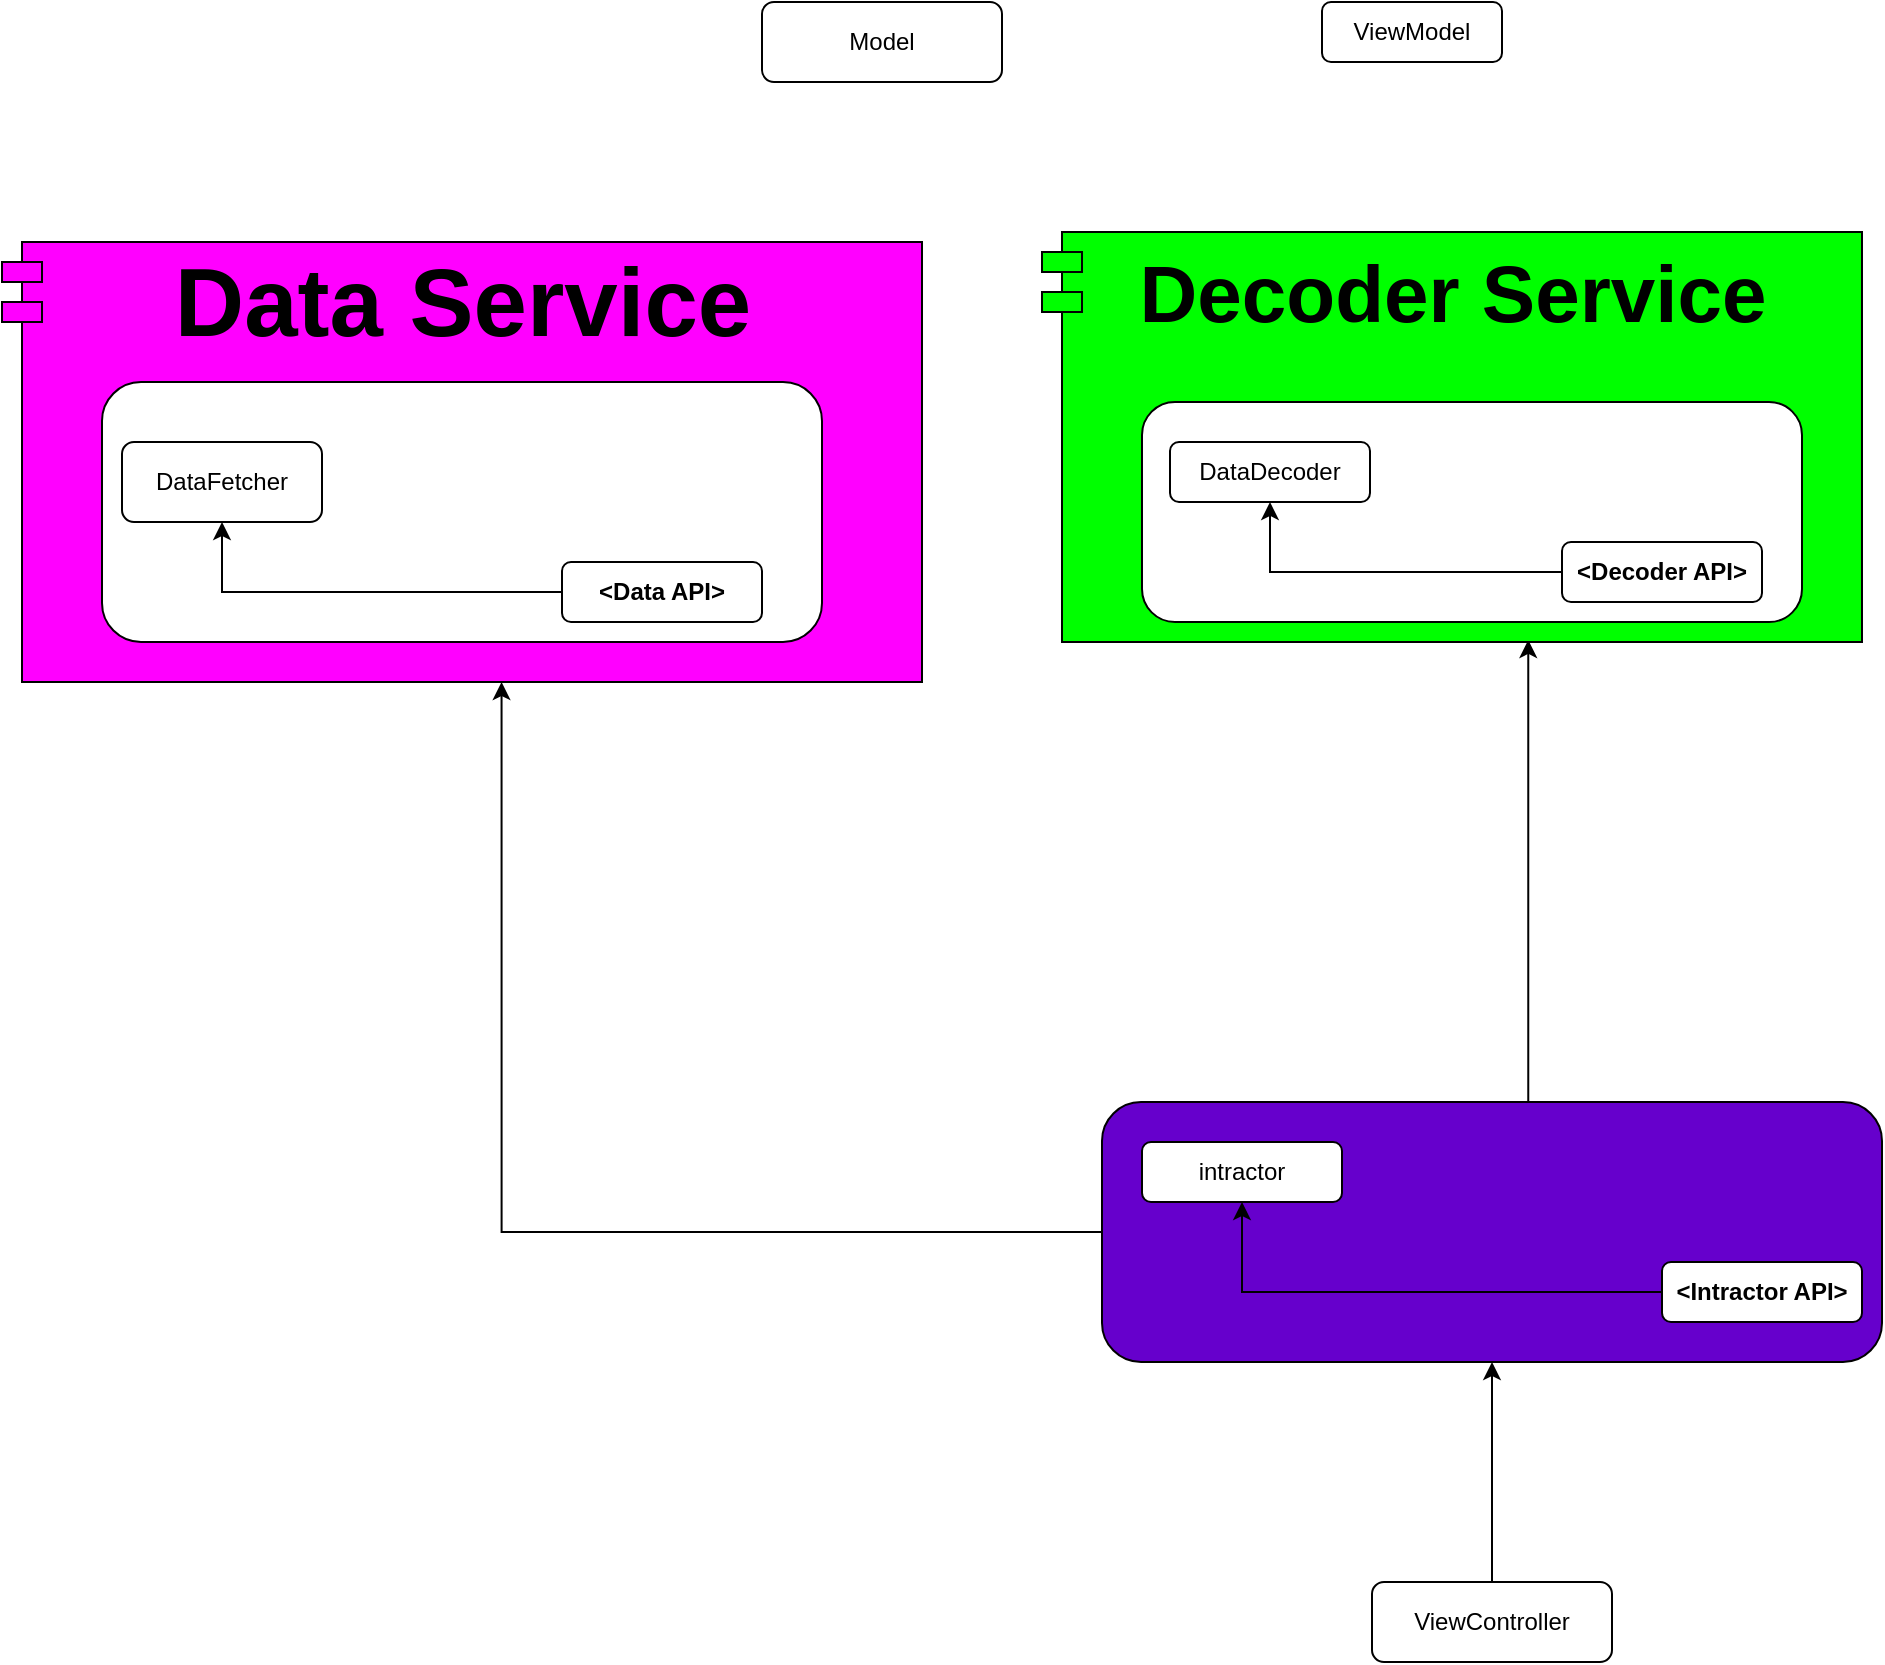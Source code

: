 <mxfile version="14.6.13" type="device" pages="2"><diagram id="UhifSF-42w1qAhomvV2c" name="Page-1"><mxGraphModel dx="2665" dy="2234" grid="1" gridSize="10" guides="1" tooltips="1" connect="1" arrows="1" fold="1" page="1" pageScale="1" pageWidth="827" pageHeight="1169" math="0" shadow="0"><root><mxCell id="0"/><mxCell id="1" parent="0"/><mxCell id="JRCIxCBR2UM5vP3-toow-2" value="Model&lt;br&gt;" style="rounded=1;whiteSpace=wrap;html=1;" vertex="1" parent="1"><mxGeometry x="130" y="-60" width="120" height="40" as="geometry"/></mxCell><mxCell id="JRCIxCBR2UM5vP3-toow-10" style="edgeStyle=orthogonalEdgeStyle;rounded=0;orthogonalLoop=1;jettySize=auto;html=1;entryX=0.593;entryY=0.995;entryDx=0;entryDy=0;entryPerimeter=0;" edge="1" parent="1" source="JRCIxCBR2UM5vP3-toow-3" target="JRCIxCBR2UM5vP3-toow-49"><mxGeometry relative="1" as="geometry"><mxPoint x="480" y="441" as="targetPoint"/><Array as="points"><mxPoint x="480" y="490"/><mxPoint x="513" y="490"/></Array></mxGeometry></mxCell><mxCell id="JRCIxCBR2UM5vP3-toow-11" style="edgeStyle=orthogonalEdgeStyle;rounded=0;orthogonalLoop=1;jettySize=auto;html=1;entryX=0.543;entryY=1;entryDx=0;entryDy=0;entryPerimeter=0;" edge="1" parent="1" source="JRCIxCBR2UM5vP3-toow-3" target="JRCIxCBR2UM5vP3-toow-34"><mxGeometry relative="1" as="geometry"><mxPoint x="-80" y="470" as="targetPoint"/><Array as="points"><mxPoint y="555"/></Array></mxGeometry></mxCell><mxCell id="JRCIxCBR2UM5vP3-toow-4" value="ViewModel" style="rounded=1;whiteSpace=wrap;html=1;" vertex="1" parent="1"><mxGeometry x="410" y="-60" width="90" height="30" as="geometry"/></mxCell><mxCell id="doRQIKTfhAvHuFWZN_qX-1" style="edgeStyle=orthogonalEdgeStyle;rounded=0;orthogonalLoop=1;jettySize=auto;html=1;" edge="1" parent="1" source="JRCIxCBR2UM5vP3-toow-6" target="JRCIxCBR2UM5vP3-toow-3"><mxGeometry relative="1" as="geometry"/></mxCell><mxCell id="JRCIxCBR2UM5vP3-toow-6" value="ViewController" style="rounded=1;whiteSpace=wrap;html=1;" vertex="1" parent="1"><mxGeometry x="435" y="730" width="120" height="40" as="geometry"/></mxCell><mxCell id="ehZwfNo9x4EAYzTrg_3U-1" value="" style="group" vertex="1" connectable="0" parent="1"><mxGeometry x="-250" y="60" width="460" height="220" as="geometry"/></mxCell><mxCell id="JRCIxCBR2UM5vP3-toow-34" value="" style="shape=module;align=left;spacingLeft=20;align=center;verticalAlign=top;fillColor=#FF00FF;" vertex="1" parent="ehZwfNo9x4EAYzTrg_3U-1"><mxGeometry width="460" height="220" as="geometry"/></mxCell><mxCell id="JRCIxCBR2UM5vP3-toow-35" value="" style="rounded=1;whiteSpace=wrap;html=1;" vertex="1" parent="ehZwfNo9x4EAYzTrg_3U-1"><mxGeometry x="50" y="70" width="360" height="130" as="geometry"/></mxCell><mxCell id="JRCIxCBR2UM5vP3-toow-36" value="DataFetcher" style="rounded=1;whiteSpace=wrap;html=1;" vertex="1" parent="ehZwfNo9x4EAYzTrg_3U-1"><mxGeometry x="60" y="100" width="100" height="40" as="geometry"/></mxCell><mxCell id="JRCIxCBR2UM5vP3-toow-37" style="edgeStyle=orthogonalEdgeStyle;rounded=0;orthogonalLoop=1;jettySize=auto;html=1;" edge="1" parent="ehZwfNo9x4EAYzTrg_3U-1" source="JRCIxCBR2UM5vP3-toow-38" target="JRCIxCBR2UM5vP3-toow-36"><mxGeometry relative="1" as="geometry"/></mxCell><mxCell id="JRCIxCBR2UM5vP3-toow-38" value="&lt;b&gt;&amp;lt;Data API&amp;gt;&lt;/b&gt;" style="rounded=1;whiteSpace=wrap;html=1;" vertex="1" parent="ehZwfNo9x4EAYzTrg_3U-1"><mxGeometry x="280" y="160" width="100" height="30" as="geometry"/></mxCell><mxCell id="JRCIxCBR2UM5vP3-toow-42" value="&lt;b&gt;&lt;font style=&quot;font-size: 48px&quot;&gt;Data Service&lt;/font&gt;&lt;/b&gt;" style="text;html=1;resizable=0;autosize=1;align=center;verticalAlign=middle;points=[];fillColor=none;strokeColor=none;rounded=0;" vertex="1" parent="ehZwfNo9x4EAYzTrg_3U-1"><mxGeometry x="80" y="15" width="300" height="30" as="geometry"/></mxCell><mxCell id="ehZwfNo9x4EAYzTrg_3U-2" value="" style="group" vertex="1" connectable="0" parent="1"><mxGeometry x="270" y="55" width="410" height="205" as="geometry"/></mxCell><mxCell id="JRCIxCBR2UM5vP3-toow-49" value="" style="shape=module;align=left;spacingLeft=20;align=center;verticalAlign=top;fillColor=#00FF00;" vertex="1" parent="ehZwfNo9x4EAYzTrg_3U-2"><mxGeometry width="410" height="205" as="geometry"/></mxCell><mxCell id="JRCIxCBR2UM5vP3-toow-50" value="&lt;b&gt;&lt;font style=&quot;font-size: 40px&quot;&gt;Decoder Service&lt;/font&gt;&lt;/b&gt;" style="text;html=1;resizable=0;autosize=1;align=center;verticalAlign=middle;points=[];fillColor=none;strokeColor=none;rounded=0;fontSize=40;" vertex="1" parent="ehZwfNo9x4EAYzTrg_3U-2"><mxGeometry x="40" y="5" width="330" height="50" as="geometry"/></mxCell><mxCell id="JRCIxCBR2UM5vP3-toow-51" value="" style="rounded=1;whiteSpace=wrap;html=1;" vertex="1" parent="ehZwfNo9x4EAYzTrg_3U-2"><mxGeometry x="50" y="85" width="330" height="110" as="geometry"/></mxCell><mxCell id="JRCIxCBR2UM5vP3-toow-53" value="&lt;b&gt;&amp;lt;Decoder API&amp;gt;&lt;/b&gt;" style="rounded=1;whiteSpace=wrap;html=1;" vertex="1" parent="ehZwfNo9x4EAYzTrg_3U-2"><mxGeometry x="260" y="155" width="100" height="30" as="geometry"/></mxCell><mxCell id="JRCIxCBR2UM5vP3-toow-54" value="DataDecoder" style="rounded=1;whiteSpace=wrap;html=1;" vertex="1" parent="ehZwfNo9x4EAYzTrg_3U-2"><mxGeometry x="64" y="105" width="100" height="30" as="geometry"/></mxCell><mxCell id="JRCIxCBR2UM5vP3-toow-52" style="edgeStyle=orthogonalEdgeStyle;rounded=0;orthogonalLoop=1;jettySize=auto;html=1;" edge="1" source="JRCIxCBR2UM5vP3-toow-53" target="JRCIxCBR2UM5vP3-toow-54" parent="ehZwfNo9x4EAYzTrg_3U-2"><mxGeometry relative="1" as="geometry"/></mxCell><mxCell id="ehZwfNo9x4EAYzTrg_3U-4" value="" style="group" vertex="1" connectable="0" parent="1"><mxGeometry x="300" y="490" width="390" height="130" as="geometry"/></mxCell><mxCell id="JRCIxCBR2UM5vP3-toow-3" value="" style="rounded=1;whiteSpace=wrap;html=1;fillColor=#6600CC;" vertex="1" parent="ehZwfNo9x4EAYzTrg_3U-4"><mxGeometry width="390" height="130" as="geometry"/></mxCell><mxCell id="JRCIxCBR2UM5vP3-toow-29" value="&lt;b&gt;&amp;lt;Intractor API&amp;gt;&lt;/b&gt;" style="rounded=1;whiteSpace=wrap;html=1;" vertex="1" parent="ehZwfNo9x4EAYzTrg_3U-4"><mxGeometry x="280" y="80" width="100" height="30" as="geometry"/></mxCell><mxCell id="JRCIxCBR2UM5vP3-toow-30" value="intractor" style="rounded=1;whiteSpace=wrap;html=1;" vertex="1" parent="ehZwfNo9x4EAYzTrg_3U-4"><mxGeometry x="20" y="20" width="100" height="30" as="geometry"/></mxCell><mxCell id="JRCIxCBR2UM5vP3-toow-28" style="edgeStyle=orthogonalEdgeStyle;rounded=0;orthogonalLoop=1;jettySize=auto;html=1;" edge="1" parent="ehZwfNo9x4EAYzTrg_3U-4" source="JRCIxCBR2UM5vP3-toow-29" target="JRCIxCBR2UM5vP3-toow-30"><mxGeometry relative="1" as="geometry"/></mxCell></root></mxGraphModel></diagram><diagram id="HdNZR1S5MDNft-mWd_tq" name="Page-2"><mxGraphModel dx="3951" dy="2979" grid="1" gridSize="10" guides="1" tooltips="1" connect="1" arrows="1" fold="1" page="1" pageScale="1" pageWidth="827" pageHeight="1169" math="0" shadow="1"><root><mxCell id="1kyIAP5yJ7sOfeCTXV9k-0"/><mxCell id="1kyIAP5yJ7sOfeCTXV9k-1" parent="1kyIAP5yJ7sOfeCTXV9k-0"/><mxCell id="DcD7GZhykRlPcKf7Xhi2-21" value="" style="group" vertex="1" connectable="0" parent="1kyIAP5yJ7sOfeCTXV9k-1"><mxGeometry x="-810" y="-1140" width="360" height="250" as="geometry"/></mxCell><mxCell id="DcD7GZhykRlPcKf7Xhi2-11" value="DataService" style="shape=module;align=left;spacingLeft=20;align=center;verticalAlign=top;fillColor=#FFFFFF;" vertex="1" parent="DcD7GZhykRlPcKf7Xhi2-21"><mxGeometry width="360" height="250" as="geometry"/></mxCell><mxCell id="DcD7GZhykRlPcKf7Xhi2-13" value="RemoteFetcher: DATAFetcherAPI" style="swimlane;fontStyle=1;align=center;verticalAlign=top;childLayout=stackLayout;horizontal=1;startSize=26;horizontalStack=0;resizeParent=1;resizeParentMax=0;resizeLast=0;collapsible=1;marginBottom=0;fillColor=#FFFFFF;" vertex="1" parent="DcD7GZhykRlPcKf7Xhi2-21"><mxGeometry x="50" y="160" width="270" height="60" as="geometry"><mxRectangle x="-200" y="20" width="160" height="26" as="alternateBounds"/></mxGeometry></mxCell><mxCell id="DcD7GZhykRlPcKf7Xhi2-14" value="" style="line;strokeWidth=1;fillColor=none;align=left;verticalAlign=middle;spacingTop=-1;spacingLeft=3;spacingRight=3;rotatable=0;labelPosition=right;points=[];portConstraint=eastwest;" vertex="1" parent="DcD7GZhykRlPcKf7Xhi2-13"><mxGeometry y="26" width="270" height="8" as="geometry"/></mxCell><mxCell id="DcD7GZhykRlPcKf7Xhi2-15" value="func load(URL, @escaping (Data?, Error?) -&gt;())" style="text;strokeColor=none;fillColor=none;align=left;verticalAlign=top;spacingLeft=4;spacingRight=4;overflow=hidden;rotatable=0;points=[[0,0.5],[1,0.5]];portConstraint=eastwest;" vertex="1" parent="DcD7GZhykRlPcKf7Xhi2-13"><mxGeometry y="34" width="270" height="26" as="geometry"/></mxCell><mxCell id="DcD7GZhykRlPcKf7Xhi2-16" value="&lt;p style=&quot;margin: 0px ; margin-top: 4px ; text-align: center&quot;&gt;&lt;i&gt;&amp;lt;&amp;lt;Protocol&amp;gt;&amp;gt;&lt;/i&gt;&lt;br&gt;&lt;b&gt;DATAFetcherAPI&lt;/b&gt;&lt;/p&gt;&lt;hr size=&quot;1&quot;&gt;&lt;p style=&quot;margin: 0px ; margin-left: 4px&quot;&gt;+ func load(URL, @escaping (Data?, Error?) -&amp;gt;())&lt;br&gt;&lt;br&gt;&lt;/p&gt;" style="verticalAlign=top;align=left;overflow=fill;fontSize=12;fontFamily=Helvetica;html=1;fillColor=#FFFFFF;" vertex="1" parent="DcD7GZhykRlPcKf7Xhi2-21"><mxGeometry x="50" y="30" width="270" height="76" as="geometry"/></mxCell><mxCell id="DcD7GZhykRlPcKf7Xhi2-12" style="edgeStyle=orthogonalEdgeStyle;rounded=0;orthogonalLoop=1;jettySize=auto;html=1;entryX=0.482;entryY=0.98;entryDx=0;entryDy=0;entryPerimeter=0;" edge="1" parent="DcD7GZhykRlPcKf7Xhi2-21" source="DcD7GZhykRlPcKf7Xhi2-13" target="DcD7GZhykRlPcKf7Xhi2-16"><mxGeometry relative="1" as="geometry"/></mxCell><mxCell id="s_Yl9e2CeMTQiv_r_vm1-0" value="Untitled Layer" parent="1kyIAP5yJ7sOfeCTXV9k-0"/><mxCell id="s_Yl9e2CeMTQiv_r_vm1-2" value="" style="group" vertex="1" connectable="0" parent="s_Yl9e2CeMTQiv_r_vm1-0"><mxGeometry x="-413" y="-1140" width="400" height="250" as="geometry"/></mxCell><mxCell id="s_Yl9e2CeMTQiv_r_vm1-3" value="Decoder Service" style="shape=module;align=left;spacingLeft=20;align=center;verticalAlign=top;fillColor=#FFFFFF;" vertex="1" parent="s_Yl9e2CeMTQiv_r_vm1-2"><mxGeometry width="400" height="250" as="geometry"/></mxCell><mxCell id="s_Yl9e2CeMTQiv_r_vm1-10" style="edgeStyle=orthogonalEdgeStyle;rounded=0;orthogonalLoop=1;jettySize=auto;html=1;entryX=0.5;entryY=1;entryDx=0;entryDy=0;" edge="1" parent="s_Yl9e2CeMTQiv_r_vm1-2" source="s_Yl9e2CeMTQiv_r_vm1-4" target="s_Yl9e2CeMTQiv_r_vm1-9"><mxGeometry relative="1" as="geometry"/></mxCell><mxCell id="s_Yl9e2CeMTQiv_r_vm1-4" value="DataFetcher: DataAPI" style="swimlane;fontStyle=1;align=center;verticalAlign=top;childLayout=stackLayout;horizontal=1;startSize=26;horizontalStack=0;resizeParent=1;resizeParentMax=0;resizeLast=0;collapsible=1;marginBottom=0;fillColor=#FFFFFF;" vertex="1" parent="s_Yl9e2CeMTQiv_r_vm1-2"><mxGeometry x="55.56" y="160" width="324.44" height="60" as="geometry"><mxRectangle x="-200" y="20" width="160" height="26" as="alternateBounds"/></mxGeometry></mxCell><mxCell id="s_Yl9e2CeMTQiv_r_vm1-5" value="" style="line;strokeWidth=1;fillColor=none;align=left;verticalAlign=middle;spacingTop=-1;spacingLeft=3;spacingRight=3;rotatable=0;labelPosition=right;points=[];portConstraint=eastwest;" vertex="1" parent="s_Yl9e2CeMTQiv_r_vm1-4"><mxGeometry y="26" width="324.44" height="8" as="geometry"/></mxCell><mxCell id="s_Yl9e2CeMTQiv_r_vm1-6" value="  + func decode&lt;T: Decodable&gt;(Data,(T?, Error?) -&gt; () )" style="text;strokeColor=none;fillColor=none;align=left;verticalAlign=top;spacingLeft=4;spacingRight=4;overflow=hidden;rotatable=0;points=[[0,0.5],[1,0.5]];portConstraint=eastwest;" vertex="1" parent="s_Yl9e2CeMTQiv_r_vm1-4"><mxGeometry y="34" width="324.44" height="26" as="geometry"/></mxCell><mxCell id="s_Yl9e2CeMTQiv_r_vm1-9" value="&lt;p style=&quot;margin: 0px ; margin-top: 4px ; text-align: center&quot;&gt;&lt;i&gt;&amp;lt;&amp;lt;Protocol&amp;gt;&amp;gt;&lt;/i&gt;&lt;br&gt;&lt;b&gt;DecoderAPI&lt;/b&gt;&lt;/p&gt;&lt;hr size=&quot;1&quot;&gt;&lt;p style=&quot;margin: 0px ; margin-left: 4px&quot;&gt;&lt;span class=&quot;pl-en&quot; style=&quot;box-sizing: border-box&quot;&gt;&amp;nbsp; +&amp;nbsp;&lt;b&gt;func&lt;/b&gt;&amp;nbsp;decode&lt;/span&gt;&lt;span style=&quot;color: rgb(36 , 41 , 46) ; background-color: rgb(255 , 255 , 255)&quot;&gt;&amp;lt;T&lt;/span&gt;&lt;span style=&quot;color: rgb(36 , 41 , 46) ; background-color: rgb(255 , 255 , 255)&quot;&gt;:&amp;nbsp;&lt;/span&gt;&lt;span class=&quot;pl-e&quot; style=&quot;box-sizing: border-box&quot;&gt;Decodable&lt;/span&gt;&lt;span style=&quot;color: rgb(36 , 41 , 46) ; background-color: rgb(255 , 255 , 255)&quot;&gt;&amp;gt;(&lt;/span&gt;&lt;span style=&quot;color: rgb(36 , 41 , 46) ; background-color: rgb(255 , 255 , 255)&quot;&gt;Data,&lt;/span&gt;&lt;span style=&quot;color: rgb(36 , 41 , 46) ; background-color: rgb(255 , 255 , 255)&quot;&gt;(T&lt;/span&gt;&lt;span class=&quot;pl-k&quot; style=&quot;box-sizing: border-box&quot;&gt;?&lt;/span&gt;&lt;span style=&quot;color: rgb(36 , 41 , 46) ; background-color: rgb(255 , 255 , 255)&quot;&gt;,&amp;nbsp;&lt;/span&gt;&lt;span class=&quot;pl-c1&quot; style=&quot;box-sizing: border-box&quot;&gt;Error&lt;/span&gt;&lt;span class=&quot;pl-k&quot; style=&quot;box-sizing: border-box&quot;&gt;?&lt;/span&gt;&lt;span style=&quot;color: rgb(36 , 41 , 46) ; background-color: rgb(255 , 255 , 255)&quot;&gt;)&amp;nbsp;&lt;/span&gt;&lt;span class=&quot;pl-k&quot; style=&quot;box-sizing: border-box&quot;&gt;-&amp;gt;&lt;/span&gt;&lt;span style=&quot;color: rgb(36 , 41 , 46) ; background-color: rgb(255 , 255 , 255)&quot;&gt;&amp;nbsp;&lt;/span&gt;&lt;span&gt;()&lt;/span&gt;&lt;span style=&quot;color: rgb(36 , 41 , 46) ; background-color: rgb(255 , 255 , 255)&quot;&gt;&amp;nbsp;)&lt;/span&gt;&lt;br&gt;&lt;/p&gt;" style="verticalAlign=top;align=left;overflow=fill;fontSize=12;fontFamily=Helvetica;html=1;fillColor=none;" vertex="1" parent="s_Yl9e2CeMTQiv_r_vm1-2"><mxGeometry x="40.56" y="30" width="330" height="70" as="geometry"/></mxCell><mxCell id="uPqJrp8MDE01CyiueSbe-1" value="VCIntractor: Intractor" style="swimlane;fontStyle=1;align=center;verticalAlign=top;childLayout=stackLayout;horizontal=1;startSize=26;horizontalStack=0;resizeParent=1;resizeParentMax=0;resizeLast=0;collapsible=1;marginBottom=0;fillColor=none;" vertex="1" parent="s_Yl9e2CeMTQiv_r_vm1-0"><mxGeometry x="-810" y="-590" width="350" height="148" as="geometry"/></mxCell><mxCell id="uPqJrp8MDE01CyiueSbe-2" value="+ decoder: DecoderAPI&#10;+ dataLoader: DataFetcherAPI&#10;&#10;&#10;" style="text;strokeColor=none;fillColor=none;align=left;verticalAlign=top;spacingLeft=4;spacingRight=4;overflow=hidden;rotatable=0;points=[[0,0.5],[1,0.5]];portConstraint=eastwest;" vertex="1" parent="uPqJrp8MDE01CyiueSbe-1"><mxGeometry y="26" width="350" height="44" as="geometry"/></mxCell><mxCell id="uPqJrp8MDE01CyiueSbe-3" value="" style="line;strokeWidth=1;fillColor=none;align=left;verticalAlign=middle;spacingTop=-1;spacingLeft=3;spacingRight=3;rotatable=0;labelPosition=right;points=[];portConstraint=eastwest;" vertex="1" parent="uPqJrp8MDE01CyiueSbe-1"><mxGeometry y="70" width="350" height="8" as="geometry"/></mxCell><mxCell id="uPqJrp8MDE01CyiueSbe-4" value="+ loadData(from url: URL) -&gt; ViewModel&#10;- load(from url: URL) -&gt; Data&#10;- decode(data: Data) -&gt; Model&#10;- buildViewModel(from Model) -&gt; ViewModel" style="text;strokeColor=none;fillColor=none;align=left;verticalAlign=top;spacingLeft=4;spacingRight=4;overflow=hidden;rotatable=0;points=[[0,0.5],[1,0.5]];portConstraint=eastwest;" vertex="1" parent="uPqJrp8MDE01CyiueSbe-1"><mxGeometry y="78" width="350" height="70" as="geometry"/></mxCell><mxCell id="uPqJrp8MDE01CyiueSbe-5" value="&lt;p style=&quot;margin: 0px ; margin-top: 4px ; text-align: center&quot;&gt;&lt;i&gt;&amp;lt;&amp;lt;&lt;b&gt;Protocol&lt;/b&gt;&amp;gt;&amp;gt;&lt;/i&gt;&lt;br&gt;&lt;b&gt;Intractor&lt;/b&gt;&lt;/p&gt;&lt;hr size=&quot;1&quot;&gt;&lt;p style=&quot;margin: 0px ; margin-left: 4px&quot;&gt;+ loadData(from url: URL) -&amp;gt; ViewModel&lt;/p&gt;&lt;p style=&quot;margin: 0px ; margin-left: 4px&quot;&gt;&lt;br&gt;&lt;/p&gt;" style="verticalAlign=top;align=left;overflow=fill;fontSize=12;fontFamily=Helvetica;html=1;fillColor=none;container=1;" vertex="1" parent="s_Yl9e2CeMTQiv_r_vm1-0"><mxGeometry x="-440" y="-690" width="240" height="70" as="geometry"/></mxCell><mxCell id="uPqJrp8MDE01CyiueSbe-6" style="edgeStyle=orthogonalEdgeStyle;rounded=0;orthogonalLoop=1;jettySize=auto;html=1;" edge="1" parent="s_Yl9e2CeMTQiv_r_vm1-0" source="uPqJrp8MDE01CyiueSbe-2" target="uPqJrp8MDE01CyiueSbe-5"><mxGeometry relative="1" as="geometry"/></mxCell><mxCell id="uPqJrp8MDE01CyiueSbe-7" value="ViewController: UIViewController" style="swimlane;fontStyle=1;align=center;verticalAlign=top;childLayout=stackLayout;horizontal=1;startSize=26;horizontalStack=0;resizeParent=1;resizeParentMax=0;resizeLast=0;collapsible=1;marginBottom=0;fillColor=none;" vertex="1" parent="s_Yl9e2CeMTQiv_r_vm1-0"><mxGeometry x="-720" y="-330" width="250" height="120" as="geometry"/></mxCell><mxCell id="uPqJrp8MDE01CyiueSbe-8" value="+ tableView: UITableView&#10;- intractor: Inreactor&#10;- viewModel: ViewModel&#10;" style="text;strokeColor=none;fillColor=none;align=left;verticalAlign=top;spacingLeft=4;spacingRight=4;overflow=hidden;rotatable=0;points=[[0,0.5],[1,0.5]];portConstraint=eastwest;" vertex="1" parent="uPqJrp8MDE01CyiueSbe-7"><mxGeometry y="26" width="250" height="54" as="geometry"/></mxCell><mxCell id="uPqJrp8MDE01CyiueSbe-9" value="" style="line;strokeWidth=1;fillColor=none;align=left;verticalAlign=middle;spacingTop=-1;spacingLeft=3;spacingRight=3;rotatable=0;labelPosition=right;points=[];portConstraint=eastwest;" vertex="1" parent="uPqJrp8MDE01CyiueSbe-7"><mxGeometry y="80" width="250" height="8" as="geometry"/></mxCell><mxCell id="uPqJrp8MDE01CyiueSbe-10" value="+ loadData(using url : URL) -&gt; ViewModel&#10;&#10;&#10;" style="text;strokeColor=none;fillColor=none;align=left;verticalAlign=top;spacingLeft=4;spacingRight=4;overflow=hidden;rotatable=0;points=[[0,0.5],[1,0.5]];portConstraint=eastwest;" vertex="1" parent="uPqJrp8MDE01CyiueSbe-7"><mxGeometry y="88" width="250" height="32" as="geometry"/></mxCell></root></mxGraphModel></diagram></mxfile>
